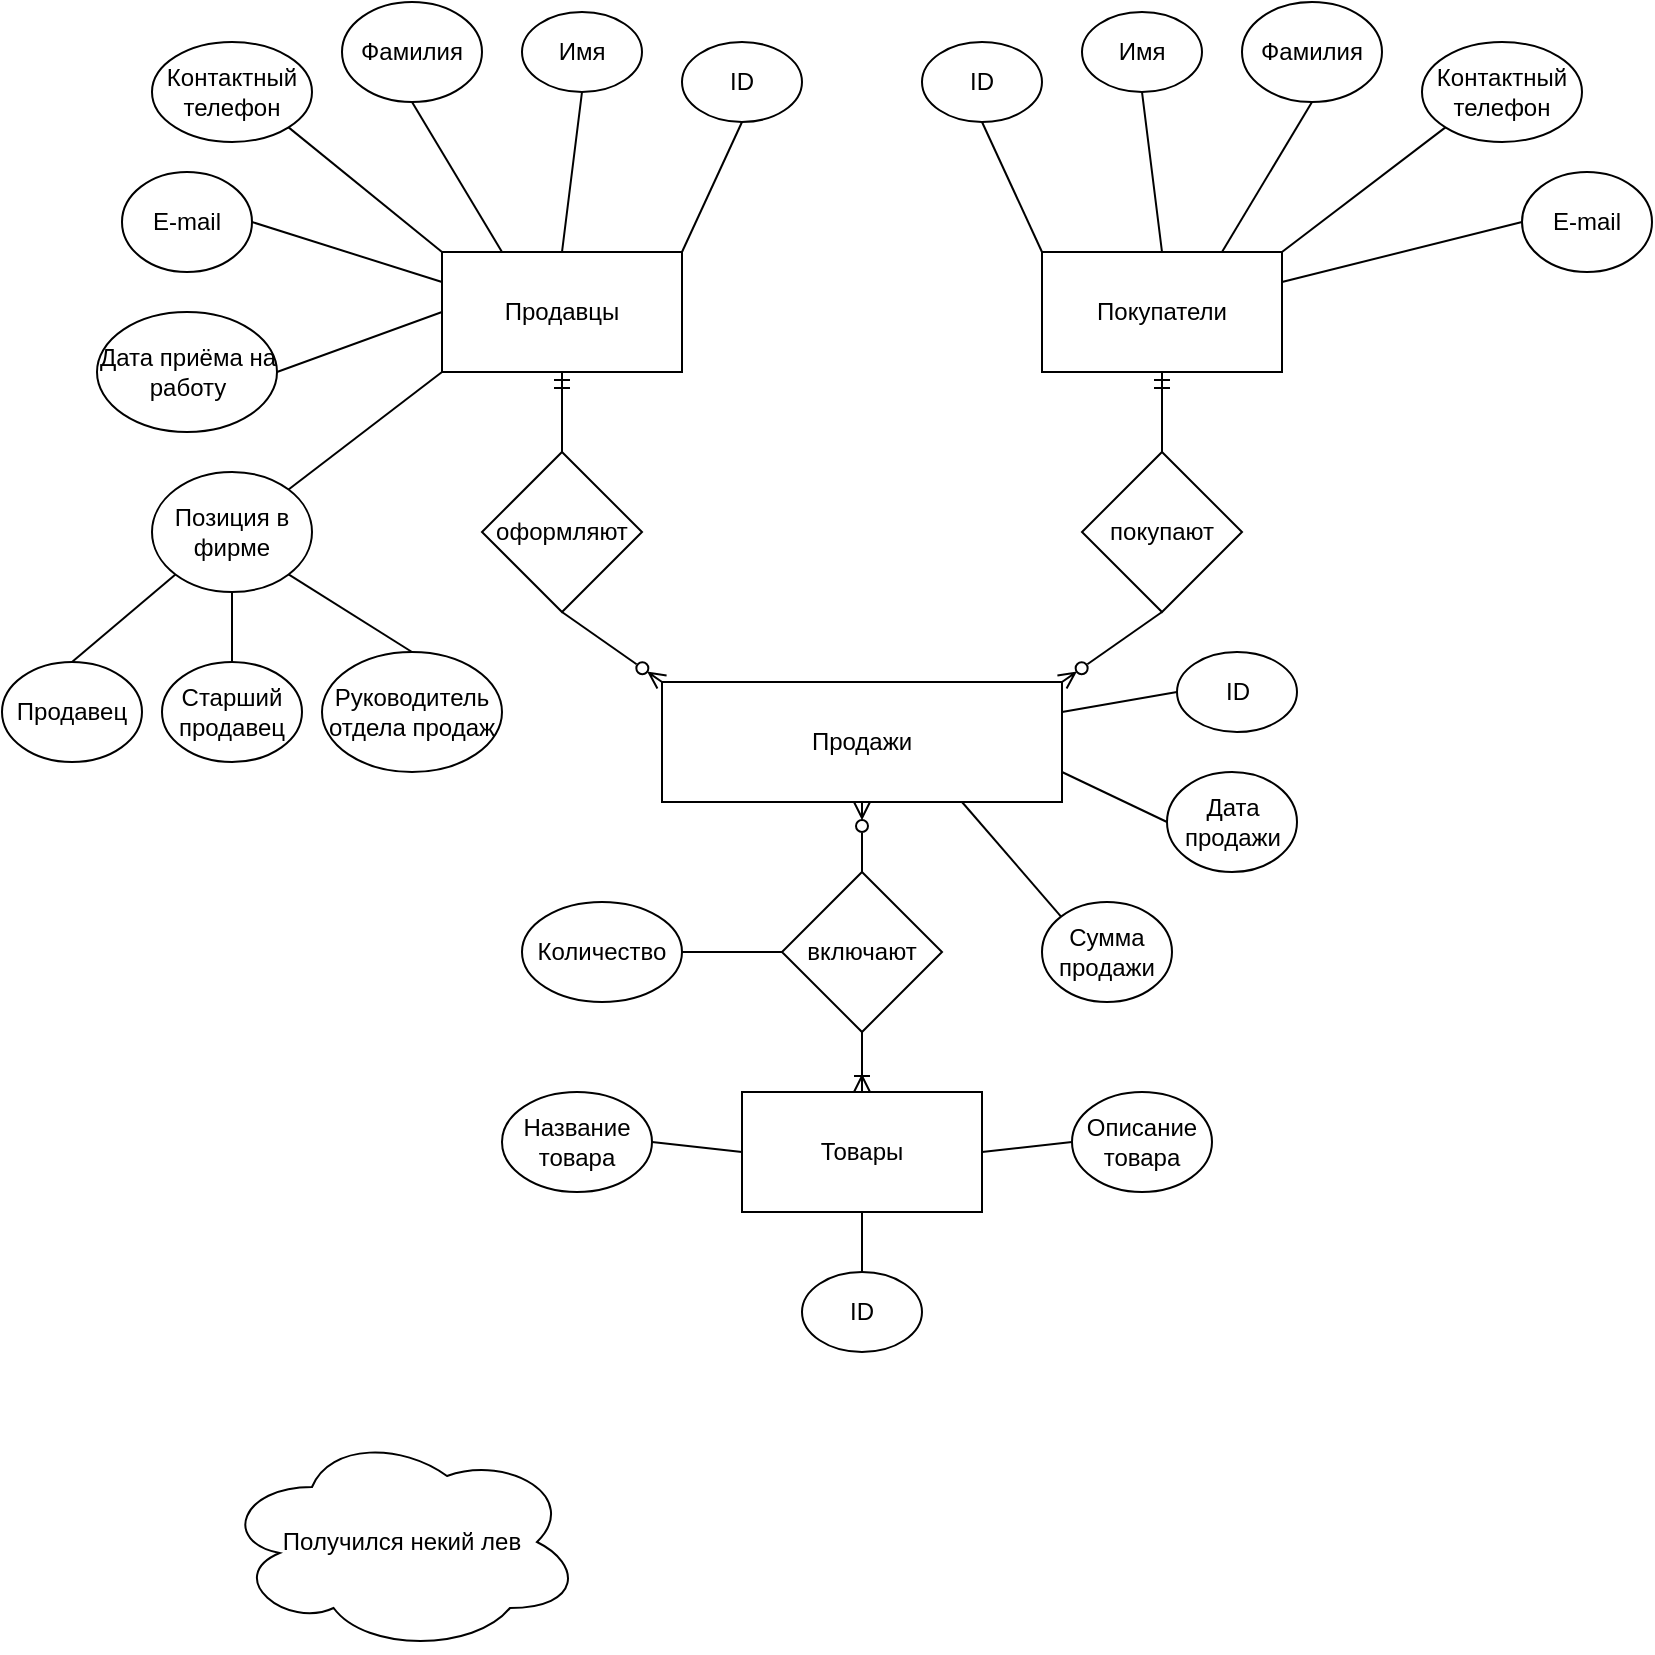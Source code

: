 <mxfile version="24.7.10">
  <diagram name="Страница — 1" id="TmaDcNE6R8r_GrxzPSZA">
    <mxGraphModel dx="1975" dy="640" grid="1" gridSize="10" guides="1" tooltips="1" connect="1" arrows="1" fold="1" page="1" pageScale="1" pageWidth="827" pageHeight="1169" math="0" shadow="0">
      <root>
        <mxCell id="0" />
        <mxCell id="1" parent="0" />
        <mxCell id="mO78TbT6oDH49tfXb2lP-1" value="Продавцы" style="rounded=0;whiteSpace=wrap;html=1;" vertex="1" parent="1">
          <mxGeometry x="190" y="280" width="120" height="60" as="geometry" />
        </mxCell>
        <mxCell id="mO78TbT6oDH49tfXb2lP-2" value="Покупатели" style="rounded=0;whiteSpace=wrap;html=1;" vertex="1" parent="1">
          <mxGeometry x="490" y="280" width="120" height="60" as="geometry" />
        </mxCell>
        <mxCell id="mO78TbT6oDH49tfXb2lP-3" value="Продажи" style="rounded=0;whiteSpace=wrap;html=1;" vertex="1" parent="1">
          <mxGeometry x="300" y="495" width="200" height="60" as="geometry" />
        </mxCell>
        <mxCell id="mO78TbT6oDH49tfXb2lP-4" value="Товары" style="rounded=0;whiteSpace=wrap;html=1;" vertex="1" parent="1">
          <mxGeometry x="340" y="700" width="120" height="60" as="geometry" />
        </mxCell>
        <mxCell id="mO78TbT6oDH49tfXb2lP-11" value="оформляют" style="rhombus;whiteSpace=wrap;html=1;" vertex="1" parent="1">
          <mxGeometry x="210" y="380" width="80" height="80" as="geometry" />
        </mxCell>
        <mxCell id="mO78TbT6oDH49tfXb2lP-12" value="покупают" style="rhombus;whiteSpace=wrap;html=1;" vertex="1" parent="1">
          <mxGeometry x="510" y="380" width="80" height="80" as="geometry" />
        </mxCell>
        <mxCell id="mO78TbT6oDH49tfXb2lP-26" value="" style="endArrow=ERmandOne;html=1;rounded=0;exitX=0.5;exitY=0;exitDx=0;exitDy=0;entryX=0.5;entryY=1;entryDx=0;entryDy=0;endFill=0;" edge="1" parent="1" source="mO78TbT6oDH49tfXb2lP-11" target="mO78TbT6oDH49tfXb2lP-1">
          <mxGeometry width="50" height="50" relative="1" as="geometry">
            <mxPoint x="390" y="310" as="sourcePoint" />
            <mxPoint x="180" y="170" as="targetPoint" />
          </mxGeometry>
        </mxCell>
        <mxCell id="mO78TbT6oDH49tfXb2lP-27" value="" style="endArrow=ERzeroToMany;html=1;rounded=0;exitX=0.5;exitY=1;exitDx=0;exitDy=0;entryX=0;entryY=0;entryDx=0;entryDy=0;endFill=0;" edge="1" parent="1" source="mO78TbT6oDH49tfXb2lP-11" target="mO78TbT6oDH49tfXb2lP-3">
          <mxGeometry width="50" height="50" relative="1" as="geometry">
            <mxPoint x="390" y="310" as="sourcePoint" />
            <mxPoint x="370" y="360" as="targetPoint" />
          </mxGeometry>
        </mxCell>
        <mxCell id="mO78TbT6oDH49tfXb2lP-28" value="" style="endArrow=ERmandOne;html=1;rounded=0;entryX=0.5;entryY=1;entryDx=0;entryDy=0;exitX=0.5;exitY=0;exitDx=0;exitDy=0;endFill=0;" edge="1" parent="1" source="mO78TbT6oDH49tfXb2lP-12" target="mO78TbT6oDH49tfXb2lP-2">
          <mxGeometry width="50" height="50" relative="1" as="geometry">
            <mxPoint x="390" y="310" as="sourcePoint" />
            <mxPoint x="440" y="260" as="targetPoint" />
          </mxGeometry>
        </mxCell>
        <mxCell id="mO78TbT6oDH49tfXb2lP-30" value="" style="endArrow=ERoneToMany;html=1;rounded=0;entryX=0.5;entryY=0;entryDx=0;entryDy=0;exitX=0.5;exitY=1;exitDx=0;exitDy=0;endFill=0;" edge="1" parent="1" source="mO78TbT6oDH49tfXb2lP-33" target="mO78TbT6oDH49tfXb2lP-4">
          <mxGeometry width="50" height="50" relative="1" as="geometry">
            <mxPoint x="390" y="310" as="sourcePoint" />
            <mxPoint x="440" y="260" as="targetPoint" />
          </mxGeometry>
        </mxCell>
        <mxCell id="mO78TbT6oDH49tfXb2lP-34" value="" style="endArrow=none;html=1;rounded=0;entryX=0.5;entryY=0;entryDx=0;entryDy=0;exitX=0.5;exitY=1;exitDx=0;exitDy=0;startArrow=ERzeroToMany;startFill=0;" edge="1" parent="1" source="mO78TbT6oDH49tfXb2lP-3" target="mO78TbT6oDH49tfXb2lP-33">
          <mxGeometry width="50" height="50" relative="1" as="geometry">
            <mxPoint x="470" y="390" as="sourcePoint" />
            <mxPoint x="650" y="390" as="targetPoint" />
          </mxGeometry>
        </mxCell>
        <mxCell id="mO78TbT6oDH49tfXb2lP-33" value="включают" style="rhombus;whiteSpace=wrap;html=1;" vertex="1" parent="1">
          <mxGeometry x="360" y="590" width="80" height="80" as="geometry" />
        </mxCell>
        <mxCell id="mO78TbT6oDH49tfXb2lP-37" value="" style="endArrow=none;html=1;rounded=0;entryX=0.5;entryY=1;entryDx=0;entryDy=0;exitX=1;exitY=0;exitDx=0;exitDy=0;endFill=0;startArrow=ERzeroToMany;startFill=0;" edge="1" parent="1" source="mO78TbT6oDH49tfXb2lP-3" target="mO78TbT6oDH49tfXb2lP-12">
          <mxGeometry width="50" height="50" relative="1" as="geometry">
            <mxPoint x="440" y="340" as="sourcePoint" />
            <mxPoint x="490" y="290" as="targetPoint" />
          </mxGeometry>
        </mxCell>
        <mxCell id="mO78TbT6oDH49tfXb2lP-54" style="edgeStyle=orthogonalEdgeStyle;rounded=0;orthogonalLoop=1;jettySize=auto;html=1;exitX=0.5;exitY=1;exitDx=0;exitDy=0;" edge="1" parent="1" source="mO78TbT6oDH49tfXb2lP-1" target="mO78TbT6oDH49tfXb2lP-1">
          <mxGeometry relative="1" as="geometry" />
        </mxCell>
        <mxCell id="mO78TbT6oDH49tfXb2lP-55" value="ID" style="ellipse;whiteSpace=wrap;html=1;" vertex="1" parent="1">
          <mxGeometry x="310" y="175" width="60" height="40" as="geometry" />
        </mxCell>
        <mxCell id="mO78TbT6oDH49tfXb2lP-56" value="Имя" style="ellipse;whiteSpace=wrap;html=1;" vertex="1" parent="1">
          <mxGeometry x="230" y="160" width="60" height="40" as="geometry" />
        </mxCell>
        <mxCell id="mO78TbT6oDH49tfXb2lP-57" value="Фамилия" style="ellipse;whiteSpace=wrap;html=1;" vertex="1" parent="1">
          <mxGeometry x="140" y="155" width="70" height="50" as="geometry" />
        </mxCell>
        <mxCell id="mO78TbT6oDH49tfXb2lP-58" value="Контактный телефон" style="ellipse;whiteSpace=wrap;html=1;" vertex="1" parent="1">
          <mxGeometry x="45" y="175" width="80" height="50" as="geometry" />
        </mxCell>
        <mxCell id="mO78TbT6oDH49tfXb2lP-59" value="E-mail" style="ellipse;whiteSpace=wrap;html=1;" vertex="1" parent="1">
          <mxGeometry x="30" y="240" width="65" height="50" as="geometry" />
        </mxCell>
        <mxCell id="mO78TbT6oDH49tfXb2lP-60" value="Дата приёма на работу" style="ellipse;whiteSpace=wrap;html=1;" vertex="1" parent="1">
          <mxGeometry x="17.5" y="310" width="90" height="60" as="geometry" />
        </mxCell>
        <mxCell id="mO78TbT6oDH49tfXb2lP-61" value="Позиция в фирме" style="ellipse;whiteSpace=wrap;html=1;" vertex="1" parent="1">
          <mxGeometry x="45" y="390" width="80" height="60" as="geometry" />
        </mxCell>
        <mxCell id="mO78TbT6oDH49tfXb2lP-62" value="Продавец" style="ellipse;whiteSpace=wrap;html=1;" vertex="1" parent="1">
          <mxGeometry x="-30" y="485" width="70" height="50" as="geometry" />
        </mxCell>
        <mxCell id="mO78TbT6oDH49tfXb2lP-63" value="Старший продавец" style="ellipse;whiteSpace=wrap;html=1;" vertex="1" parent="1">
          <mxGeometry x="50" y="485" width="70" height="50" as="geometry" />
        </mxCell>
        <mxCell id="mO78TbT6oDH49tfXb2lP-64" value="Руководитель отдела продаж" style="ellipse;whiteSpace=wrap;html=1;" vertex="1" parent="1">
          <mxGeometry x="130" y="480" width="90" height="60" as="geometry" />
        </mxCell>
        <mxCell id="mO78TbT6oDH49tfXb2lP-65" value="ID" style="ellipse;whiteSpace=wrap;html=1;" vertex="1" parent="1">
          <mxGeometry x="430" y="175" width="60" height="40" as="geometry" />
        </mxCell>
        <mxCell id="mO78TbT6oDH49tfXb2lP-66" value="Имя" style="ellipse;whiteSpace=wrap;html=1;" vertex="1" parent="1">
          <mxGeometry x="510" y="160" width="60" height="40" as="geometry" />
        </mxCell>
        <mxCell id="mO78TbT6oDH49tfXb2lP-67" value="Фамилия" style="ellipse;whiteSpace=wrap;html=1;" vertex="1" parent="1">
          <mxGeometry x="590" y="155" width="70" height="50" as="geometry" />
        </mxCell>
        <mxCell id="mO78TbT6oDH49tfXb2lP-68" value="Контактный телефон" style="ellipse;whiteSpace=wrap;html=1;" vertex="1" parent="1">
          <mxGeometry x="680" y="175" width="80" height="50" as="geometry" />
        </mxCell>
        <mxCell id="mO78TbT6oDH49tfXb2lP-69" value="E-mail" style="ellipse;whiteSpace=wrap;html=1;" vertex="1" parent="1">
          <mxGeometry x="730" y="240" width="65" height="50" as="geometry" />
        </mxCell>
        <mxCell id="mO78TbT6oDH49tfXb2lP-70" value="" style="endArrow=none;html=1;rounded=0;entryX=0.5;entryY=1;entryDx=0;entryDy=0;exitX=1;exitY=0;exitDx=0;exitDy=0;" edge="1" parent="1" source="mO78TbT6oDH49tfXb2lP-1" target="mO78TbT6oDH49tfXb2lP-55">
          <mxGeometry width="50" height="50" relative="1" as="geometry">
            <mxPoint x="440" y="400" as="sourcePoint" />
            <mxPoint x="490" y="350" as="targetPoint" />
          </mxGeometry>
        </mxCell>
        <mxCell id="mO78TbT6oDH49tfXb2lP-71" value="" style="endArrow=none;html=1;rounded=0;entryX=0.5;entryY=1;entryDx=0;entryDy=0;exitX=0.5;exitY=0;exitDx=0;exitDy=0;" edge="1" parent="1" source="mO78TbT6oDH49tfXb2lP-1" target="mO78TbT6oDH49tfXb2lP-56">
          <mxGeometry width="50" height="50" relative="1" as="geometry">
            <mxPoint x="440" y="400" as="sourcePoint" />
            <mxPoint x="490" y="350" as="targetPoint" />
          </mxGeometry>
        </mxCell>
        <mxCell id="mO78TbT6oDH49tfXb2lP-72" value="" style="endArrow=none;html=1;rounded=0;entryX=0.5;entryY=1;entryDx=0;entryDy=0;exitX=0.25;exitY=0;exitDx=0;exitDy=0;" edge="1" parent="1" source="mO78TbT6oDH49tfXb2lP-1" target="mO78TbT6oDH49tfXb2lP-57">
          <mxGeometry width="50" height="50" relative="1" as="geometry">
            <mxPoint x="440" y="400" as="sourcePoint" />
            <mxPoint x="490" y="350" as="targetPoint" />
          </mxGeometry>
        </mxCell>
        <mxCell id="mO78TbT6oDH49tfXb2lP-73" value="" style="endArrow=none;html=1;rounded=0;entryX=1;entryY=1;entryDx=0;entryDy=0;exitX=0;exitY=0;exitDx=0;exitDy=0;" edge="1" parent="1" source="mO78TbT6oDH49tfXb2lP-1" target="mO78TbT6oDH49tfXb2lP-58">
          <mxGeometry width="50" height="50" relative="1" as="geometry">
            <mxPoint x="440" y="400" as="sourcePoint" />
            <mxPoint x="490" y="350" as="targetPoint" />
          </mxGeometry>
        </mxCell>
        <mxCell id="mO78TbT6oDH49tfXb2lP-74" value="" style="endArrow=none;html=1;rounded=0;entryX=1;entryY=0.5;entryDx=0;entryDy=0;exitX=0;exitY=0.25;exitDx=0;exitDy=0;" edge="1" parent="1" source="mO78TbT6oDH49tfXb2lP-1" target="mO78TbT6oDH49tfXb2lP-59">
          <mxGeometry width="50" height="50" relative="1" as="geometry">
            <mxPoint x="440" y="400" as="sourcePoint" />
            <mxPoint x="490" y="350" as="targetPoint" />
          </mxGeometry>
        </mxCell>
        <mxCell id="mO78TbT6oDH49tfXb2lP-75" value="" style="endArrow=none;html=1;rounded=0;exitX=1;exitY=0.5;exitDx=0;exitDy=0;entryX=0;entryY=0.5;entryDx=0;entryDy=0;" edge="1" parent="1" source="mO78TbT6oDH49tfXb2lP-60" target="mO78TbT6oDH49tfXb2lP-1">
          <mxGeometry width="50" height="50" relative="1" as="geometry">
            <mxPoint x="440" y="400" as="sourcePoint" />
            <mxPoint x="490" y="350" as="targetPoint" />
          </mxGeometry>
        </mxCell>
        <mxCell id="mO78TbT6oDH49tfXb2lP-76" value="" style="endArrow=none;html=1;rounded=0;entryX=0;entryY=1;entryDx=0;entryDy=0;exitX=1;exitY=0;exitDx=0;exitDy=0;" edge="1" parent="1" source="mO78TbT6oDH49tfXb2lP-61" target="mO78TbT6oDH49tfXb2lP-1">
          <mxGeometry width="50" height="50" relative="1" as="geometry">
            <mxPoint x="440" y="400" as="sourcePoint" />
            <mxPoint x="490" y="350" as="targetPoint" />
          </mxGeometry>
        </mxCell>
        <mxCell id="mO78TbT6oDH49tfXb2lP-77" value="" style="endArrow=none;html=1;rounded=0;entryX=0.5;entryY=1;entryDx=0;entryDy=0;exitX=0;exitY=0;exitDx=0;exitDy=0;" edge="1" parent="1" source="mO78TbT6oDH49tfXb2lP-2" target="mO78TbT6oDH49tfXb2lP-65">
          <mxGeometry width="50" height="50" relative="1" as="geometry">
            <mxPoint x="440" y="340" as="sourcePoint" />
            <mxPoint x="490" y="290" as="targetPoint" />
          </mxGeometry>
        </mxCell>
        <mxCell id="mO78TbT6oDH49tfXb2lP-78" value="" style="endArrow=none;html=1;rounded=0;exitX=0.5;exitY=1;exitDx=0;exitDy=0;entryX=0.5;entryY=0;entryDx=0;entryDy=0;" edge="1" parent="1" source="mO78TbT6oDH49tfXb2lP-66" target="mO78TbT6oDH49tfXb2lP-2">
          <mxGeometry width="50" height="50" relative="1" as="geometry">
            <mxPoint x="440" y="340" as="sourcePoint" />
            <mxPoint x="490" y="290" as="targetPoint" />
          </mxGeometry>
        </mxCell>
        <mxCell id="mO78TbT6oDH49tfXb2lP-79" value="" style="endArrow=none;html=1;rounded=0;entryX=0.5;entryY=1;entryDx=0;entryDy=0;exitX=0.75;exitY=0;exitDx=0;exitDy=0;" edge="1" parent="1" source="mO78TbT6oDH49tfXb2lP-2" target="mO78TbT6oDH49tfXb2lP-67">
          <mxGeometry width="50" height="50" relative="1" as="geometry">
            <mxPoint x="440" y="340" as="sourcePoint" />
            <mxPoint x="490" y="290" as="targetPoint" />
          </mxGeometry>
        </mxCell>
        <mxCell id="mO78TbT6oDH49tfXb2lP-80" value="" style="endArrow=none;html=1;rounded=0;entryX=0;entryY=1;entryDx=0;entryDy=0;exitX=1;exitY=0;exitDx=0;exitDy=0;" edge="1" parent="1" source="mO78TbT6oDH49tfXb2lP-2" target="mO78TbT6oDH49tfXb2lP-68">
          <mxGeometry width="50" height="50" relative="1" as="geometry">
            <mxPoint x="440" y="340" as="sourcePoint" />
            <mxPoint x="490" y="290" as="targetPoint" />
          </mxGeometry>
        </mxCell>
        <mxCell id="mO78TbT6oDH49tfXb2lP-81" value="" style="endArrow=none;html=1;rounded=0;entryX=0;entryY=0.5;entryDx=0;entryDy=0;exitX=1;exitY=0.25;exitDx=0;exitDy=0;" edge="1" parent="1" source="mO78TbT6oDH49tfXb2lP-2" target="mO78TbT6oDH49tfXb2lP-69">
          <mxGeometry width="50" height="50" relative="1" as="geometry">
            <mxPoint x="440" y="340" as="sourcePoint" />
            <mxPoint x="490" y="290" as="targetPoint" />
          </mxGeometry>
        </mxCell>
        <mxCell id="mO78TbT6oDH49tfXb2lP-82" value="" style="endArrow=none;html=1;rounded=0;exitX=0;exitY=1;exitDx=0;exitDy=0;entryX=0.5;entryY=0;entryDx=0;entryDy=0;" edge="1" parent="1" source="mO78TbT6oDH49tfXb2lP-61" target="mO78TbT6oDH49tfXb2lP-62">
          <mxGeometry width="50" height="50" relative="1" as="geometry">
            <mxPoint x="440" y="400" as="sourcePoint" />
            <mxPoint x="490" y="350" as="targetPoint" />
          </mxGeometry>
        </mxCell>
        <mxCell id="mO78TbT6oDH49tfXb2lP-83" value="" style="endArrow=none;html=1;rounded=0;exitX=0.5;exitY=1;exitDx=0;exitDy=0;entryX=0.5;entryY=0;entryDx=0;entryDy=0;" edge="1" parent="1" source="mO78TbT6oDH49tfXb2lP-61" target="mO78TbT6oDH49tfXb2lP-63">
          <mxGeometry width="50" height="50" relative="1" as="geometry">
            <mxPoint x="440" y="400" as="sourcePoint" />
            <mxPoint x="490" y="350" as="targetPoint" />
          </mxGeometry>
        </mxCell>
        <mxCell id="mO78TbT6oDH49tfXb2lP-84" value="" style="endArrow=none;html=1;rounded=0;exitX=1;exitY=1;exitDx=0;exitDy=0;entryX=0.5;entryY=0;entryDx=0;entryDy=0;" edge="1" parent="1" source="mO78TbT6oDH49tfXb2lP-61" target="mO78TbT6oDH49tfXb2lP-64">
          <mxGeometry width="50" height="50" relative="1" as="geometry">
            <mxPoint x="440" y="400" as="sourcePoint" />
            <mxPoint x="490" y="350" as="targetPoint" />
          </mxGeometry>
        </mxCell>
        <mxCell id="mO78TbT6oDH49tfXb2lP-85" value="Дата продажи" style="ellipse;whiteSpace=wrap;html=1;" vertex="1" parent="1">
          <mxGeometry x="552.5" y="540" width="65" height="50" as="geometry" />
        </mxCell>
        <mxCell id="mO78TbT6oDH49tfXb2lP-86" value="ID" style="ellipse;whiteSpace=wrap;html=1;" vertex="1" parent="1">
          <mxGeometry x="557.5" y="480" width="60" height="40" as="geometry" />
        </mxCell>
        <mxCell id="mO78TbT6oDH49tfXb2lP-87" value="Сумма продажи" style="ellipse;whiteSpace=wrap;html=1;" vertex="1" parent="1">
          <mxGeometry x="490" y="605" width="65" height="50" as="geometry" />
        </mxCell>
        <mxCell id="mO78TbT6oDH49tfXb2lP-88" value="" style="endArrow=none;html=1;rounded=0;entryX=0;entryY=0.5;entryDx=0;entryDy=0;exitX=1;exitY=0.25;exitDx=0;exitDy=0;" edge="1" parent="1" source="mO78TbT6oDH49tfXb2lP-3" target="mO78TbT6oDH49tfXb2lP-86">
          <mxGeometry width="50" height="50" relative="1" as="geometry">
            <mxPoint x="440" y="470" as="sourcePoint" />
            <mxPoint x="490" y="420" as="targetPoint" />
          </mxGeometry>
        </mxCell>
        <mxCell id="mO78TbT6oDH49tfXb2lP-89" value="" style="endArrow=none;html=1;rounded=0;entryX=0;entryY=0.5;entryDx=0;entryDy=0;exitX=1;exitY=0.75;exitDx=0;exitDy=0;" edge="1" parent="1" source="mO78TbT6oDH49tfXb2lP-3" target="mO78TbT6oDH49tfXb2lP-85">
          <mxGeometry width="50" height="50" relative="1" as="geometry">
            <mxPoint x="440" y="470" as="sourcePoint" />
            <mxPoint x="490" y="420" as="targetPoint" />
          </mxGeometry>
        </mxCell>
        <mxCell id="mO78TbT6oDH49tfXb2lP-90" value="" style="endArrow=none;html=1;rounded=0;exitX=0.75;exitY=1;exitDx=0;exitDy=0;entryX=0;entryY=0;entryDx=0;entryDy=0;" edge="1" parent="1" source="mO78TbT6oDH49tfXb2lP-3" target="mO78TbT6oDH49tfXb2lP-87">
          <mxGeometry width="50" height="50" relative="1" as="geometry">
            <mxPoint x="440" y="470" as="sourcePoint" />
            <mxPoint x="490" y="420" as="targetPoint" />
          </mxGeometry>
        </mxCell>
        <mxCell id="mO78TbT6oDH49tfXb2lP-91" value="Описание товара" style="ellipse;whiteSpace=wrap;html=1;" vertex="1" parent="1">
          <mxGeometry x="505" y="700" width="70" height="50" as="geometry" />
        </mxCell>
        <mxCell id="mO78TbT6oDH49tfXb2lP-92" value="Название товара" style="ellipse;whiteSpace=wrap;html=1;" vertex="1" parent="1">
          <mxGeometry x="220" y="700" width="75" height="50" as="geometry" />
        </mxCell>
        <mxCell id="mO78TbT6oDH49tfXb2lP-93" value="" style="endArrow=none;html=1;rounded=0;exitX=1;exitY=0.5;exitDx=0;exitDy=0;entryX=0;entryY=0.5;entryDx=0;entryDy=0;" edge="1" parent="1" source="mO78TbT6oDH49tfXb2lP-92" target="mO78TbT6oDH49tfXb2lP-4">
          <mxGeometry width="50" height="50" relative="1" as="geometry">
            <mxPoint x="380" y="620" as="sourcePoint" />
            <mxPoint x="430" y="570" as="targetPoint" />
          </mxGeometry>
        </mxCell>
        <mxCell id="mO78TbT6oDH49tfXb2lP-94" value="" style="endArrow=none;html=1;rounded=0;entryX=0;entryY=0.5;entryDx=0;entryDy=0;exitX=1;exitY=0.5;exitDx=0;exitDy=0;" edge="1" parent="1" source="mO78TbT6oDH49tfXb2lP-4" target="mO78TbT6oDH49tfXb2lP-91">
          <mxGeometry width="50" height="50" relative="1" as="geometry">
            <mxPoint x="380" y="620" as="sourcePoint" />
            <mxPoint x="430" y="570" as="targetPoint" />
          </mxGeometry>
        </mxCell>
        <mxCell id="mO78TbT6oDH49tfXb2lP-95" value="ID" style="ellipse;whiteSpace=wrap;html=1;" vertex="1" parent="1">
          <mxGeometry x="370" y="790" width="60" height="40" as="geometry" />
        </mxCell>
        <mxCell id="mO78TbT6oDH49tfXb2lP-96" value="" style="endArrow=none;html=1;rounded=0;exitX=0.5;exitY=1;exitDx=0;exitDy=0;entryX=0.5;entryY=0;entryDx=0;entryDy=0;" edge="1" parent="1" source="mO78TbT6oDH49tfXb2lP-4" target="mO78TbT6oDH49tfXb2lP-95">
          <mxGeometry width="50" height="50" relative="1" as="geometry">
            <mxPoint x="440" y="700" as="sourcePoint" />
            <mxPoint x="490" y="650" as="targetPoint" />
          </mxGeometry>
        </mxCell>
        <mxCell id="mO78TbT6oDH49tfXb2lP-97" value="Получился некий лев" style="ellipse;shape=cloud;whiteSpace=wrap;html=1;" vertex="1" parent="1">
          <mxGeometry x="80" y="870" width="180" height="110" as="geometry" />
        </mxCell>
        <mxCell id="mO78TbT6oDH49tfXb2lP-99" value="Количество" style="ellipse;whiteSpace=wrap;html=1;" vertex="1" parent="1">
          <mxGeometry x="230" y="605" width="80" height="50" as="geometry" />
        </mxCell>
        <mxCell id="mO78TbT6oDH49tfXb2lP-100" value="" style="endArrow=none;html=1;rounded=0;exitX=1;exitY=0.5;exitDx=0;exitDy=0;entryX=0;entryY=0.5;entryDx=0;entryDy=0;" edge="1" parent="1" source="mO78TbT6oDH49tfXb2lP-99" target="mO78TbT6oDH49tfXb2lP-33">
          <mxGeometry width="50" height="50" relative="1" as="geometry">
            <mxPoint x="390" y="470" as="sourcePoint" />
            <mxPoint x="440" y="420" as="targetPoint" />
          </mxGeometry>
        </mxCell>
      </root>
    </mxGraphModel>
  </diagram>
</mxfile>
